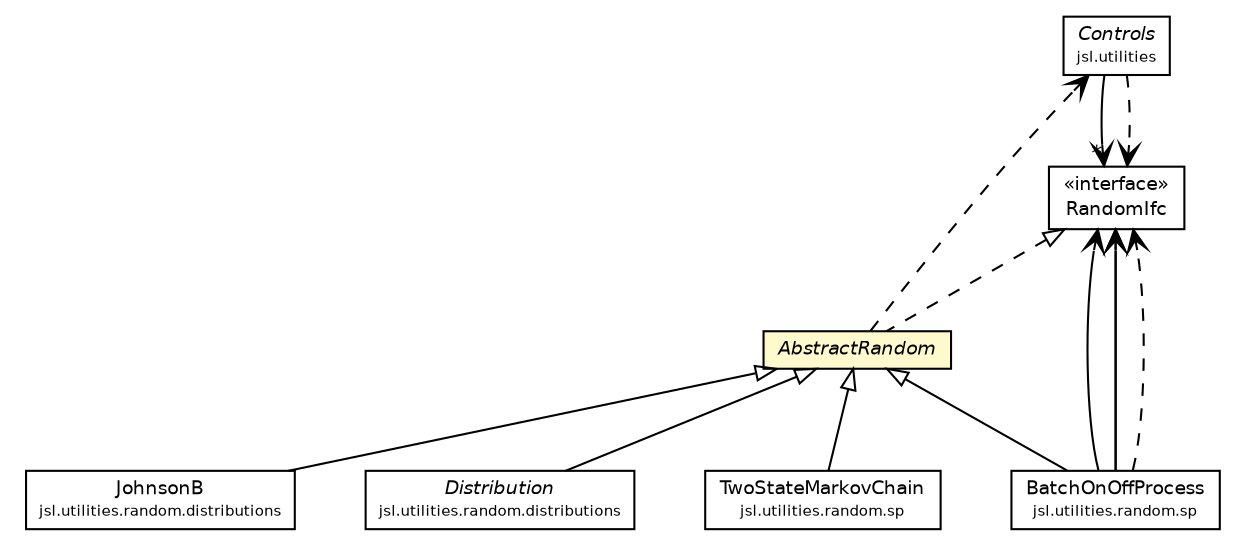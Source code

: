 #!/usr/local/bin/dot
#
# Class diagram 
# Generated by UMLGraph version 5.4 (http://www.umlgraph.org/)
#

digraph G {
	edge [fontname="Helvetica",fontsize=10,labelfontname="Helvetica",labelfontsize=10];
	node [fontname="Helvetica",fontsize=10,shape=plaintext];
	nodesep=0.25;
	ranksep=0.5;
	// jsl.utilities.Controls
	c19172 [label=<<table title="jsl.utilities.Controls" border="0" cellborder="1" cellspacing="0" cellpadding="2" port="p" href="../Controls.html">
		<tr><td><table border="0" cellspacing="0" cellpadding="1">
<tr><td align="center" balign="center"><font face="Helvetica-Oblique"> Controls </font></td></tr>
<tr><td align="center" balign="center"><font point-size="7.0"> jsl.utilities </font></td></tr>
		</table></td></tr>
		</table>>, URL="../Controls.html", fontname="Helvetica", fontcolor="black", fontsize=9.0];
	// jsl.utilities.random.RandomIfc
	c19190 [label=<<table title="jsl.utilities.random.RandomIfc" border="0" cellborder="1" cellspacing="0" cellpadding="2" port="p" href="./RandomIfc.html">
		<tr><td><table border="0" cellspacing="0" cellpadding="1">
<tr><td align="center" balign="center"> &#171;interface&#187; </td></tr>
<tr><td align="center" balign="center"> RandomIfc </td></tr>
		</table></td></tr>
		</table>>, URL="./RandomIfc.html", fontname="Helvetica", fontcolor="black", fontsize=9.0];
	// jsl.utilities.random.AbstractRandom
	c19193 [label=<<table title="jsl.utilities.random.AbstractRandom" border="0" cellborder="1" cellspacing="0" cellpadding="2" port="p" bgcolor="lemonChiffon" href="./AbstractRandom.html">
		<tr><td><table border="0" cellspacing="0" cellpadding="1">
<tr><td align="center" balign="center"><font face="Helvetica-Oblique"> AbstractRandom </font></td></tr>
		</table></td></tr>
		</table>>, URL="./AbstractRandom.html", fontname="Helvetica", fontcolor="black", fontsize=9.0];
	// jsl.utilities.random.distributions.JohnsonB
	c19229 [label=<<table title="jsl.utilities.random.distributions.JohnsonB" border="0" cellborder="1" cellspacing="0" cellpadding="2" port="p" href="./distributions/JohnsonB.html">
		<tr><td><table border="0" cellspacing="0" cellpadding="1">
<tr><td align="center" balign="center"> JohnsonB </td></tr>
<tr><td align="center" balign="center"><font point-size="7.0"> jsl.utilities.random.distributions </font></td></tr>
		</table></td></tr>
		</table>>, URL="./distributions/JohnsonB.html", fontname="Helvetica", fontcolor="black", fontsize=9.0];
	// jsl.utilities.random.distributions.Distribution
	c19238 [label=<<table title="jsl.utilities.random.distributions.Distribution" border="0" cellborder="1" cellspacing="0" cellpadding="2" port="p" href="./distributions/Distribution.html">
		<tr><td><table border="0" cellspacing="0" cellpadding="1">
<tr><td align="center" balign="center"><font face="Helvetica-Oblique"> Distribution </font></td></tr>
<tr><td align="center" balign="center"><font point-size="7.0"> jsl.utilities.random.distributions </font></td></tr>
		</table></td></tr>
		</table>>, URL="./distributions/Distribution.html", fontname="Helvetica", fontcolor="black", fontsize=9.0];
	// jsl.utilities.random.sp.TwoStateMarkovChain
	c19273 [label=<<table title="jsl.utilities.random.sp.TwoStateMarkovChain" border="0" cellborder="1" cellspacing="0" cellpadding="2" port="p" href="./sp/TwoStateMarkovChain.html">
		<tr><td><table border="0" cellspacing="0" cellpadding="1">
<tr><td align="center" balign="center"> TwoStateMarkovChain </td></tr>
<tr><td align="center" balign="center"><font point-size="7.0"> jsl.utilities.random.sp </font></td></tr>
		</table></td></tr>
		</table>>, URL="./sp/TwoStateMarkovChain.html", fontname="Helvetica", fontcolor="black", fontsize=9.0];
	// jsl.utilities.random.sp.BatchOnOffProcess
	c19275 [label=<<table title="jsl.utilities.random.sp.BatchOnOffProcess" border="0" cellborder="1" cellspacing="0" cellpadding="2" port="p" href="./sp/BatchOnOffProcess.html">
		<tr><td><table border="0" cellspacing="0" cellpadding="1">
<tr><td align="center" balign="center"> BatchOnOffProcess </td></tr>
<tr><td align="center" balign="center"><font point-size="7.0"> jsl.utilities.random.sp </font></td></tr>
		</table></td></tr>
		</table>>, URL="./sp/BatchOnOffProcess.html", fontname="Helvetica", fontcolor="black", fontsize=9.0];
	//jsl.utilities.random.AbstractRandom implements jsl.utilities.random.RandomIfc
	c19190:p -> c19193:p [dir=back,arrowtail=empty,style=dashed];
	//jsl.utilities.random.distributions.JohnsonB extends jsl.utilities.random.AbstractRandom
	c19193:p -> c19229:p [dir=back,arrowtail=empty];
	//jsl.utilities.random.distributions.Distribution extends jsl.utilities.random.AbstractRandom
	c19193:p -> c19238:p [dir=back,arrowtail=empty];
	//jsl.utilities.random.sp.TwoStateMarkovChain extends jsl.utilities.random.AbstractRandom
	c19193:p -> c19273:p [dir=back,arrowtail=empty];
	//jsl.utilities.random.sp.BatchOnOffProcess extends jsl.utilities.random.AbstractRandom
	c19193:p -> c19275:p [dir=back,arrowtail=empty];
	// jsl.utilities.Controls NAVASSOC jsl.utilities.random.RandomIfc
	c19172:p -> c19190:p [taillabel="", label="", headlabel="*", fontname="Helvetica", fontcolor="black", fontsize=10.0, color="black", arrowhead=open];
	// jsl.utilities.random.sp.BatchOnOffProcess NAVASSOC jsl.utilities.random.RandomIfc
	c19275:p -> c19190:p [taillabel="", label="", headlabel="", fontname="Helvetica", fontcolor="black", fontsize=10.0, color="black", arrowhead=open];
	// jsl.utilities.random.sp.BatchOnOffProcess NAVASSOC jsl.utilities.random.RandomIfc
	c19275:p -> c19190:p [taillabel="", label="", headlabel="", fontname="Helvetica", fontcolor="black", fontsize=10.0, color="black", arrowhead=open];
	// jsl.utilities.random.sp.BatchOnOffProcess NAVASSOC jsl.utilities.random.RandomIfc
	c19275:p -> c19190:p [taillabel="", label="", headlabel="", fontname="Helvetica", fontcolor="black", fontsize=10.0, color="black", arrowhead=open];
	// jsl.utilities.Controls DEPEND jsl.utilities.random.RandomIfc
	c19172:p -> c19190:p [taillabel="", label="", headlabel="", fontname="Helvetica", fontcolor="black", fontsize=10.0, color="black", arrowhead=open, style=dashed];
	// jsl.utilities.random.AbstractRandom DEPEND jsl.utilities.Controls
	c19193:p -> c19172:p [taillabel="", label="", headlabel="", fontname="Helvetica", fontcolor="black", fontsize=10.0, color="black", arrowhead=open, style=dashed];
	// jsl.utilities.random.sp.BatchOnOffProcess DEPEND jsl.utilities.random.RandomIfc
	c19275:p -> c19190:p [taillabel="", label="", headlabel="", fontname="Helvetica", fontcolor="black", fontsize=10.0, color="black", arrowhead=open, style=dashed];
}

